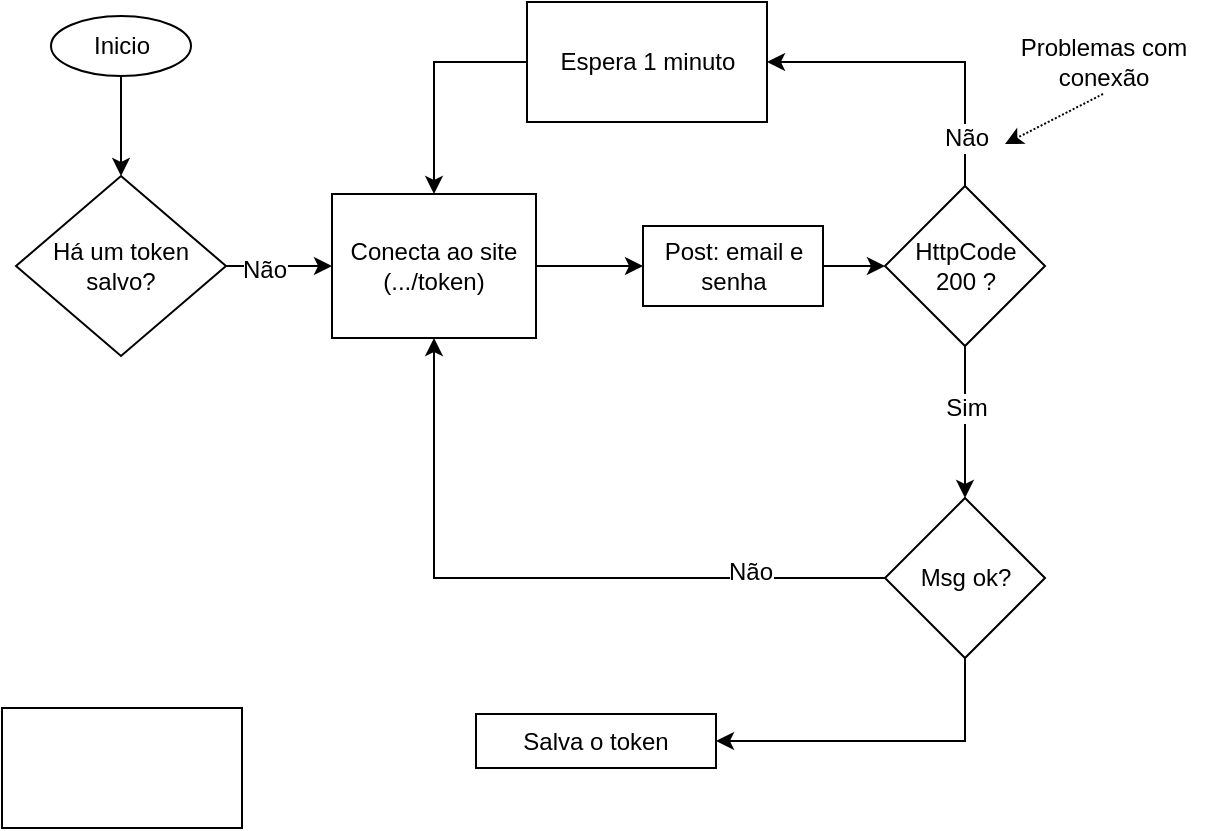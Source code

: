 <mxfile version="11.1.4" type="github"><diagram id="3QDEjppIZrSDBk6twhdU" name="Página-1"><mxGraphModel dx="723" dy="388" grid="1" gridSize="9" guides="1" tooltips="1" connect="1" arrows="1" fold="1" page="0" pageScale="1" pageWidth="827" pageHeight="1169" math="0" shadow="0"><root><mxCell id="0"/><mxCell id="1" parent="0"/><mxCell id="GkYTLWhOu5gDcI8_wlw5-1" style="edgeStyle=orthogonalEdgeStyle;rounded=0;orthogonalLoop=1;jettySize=auto;html=1;exitX=0.5;exitY=1;exitDx=0;exitDy=0;entryX=0.5;entryY=0;entryDx=0;entryDy=0;" parent="1" source="GkYTLWhOu5gDcI8_wlw5-2" target="GkYTLWhOu5gDcI8_wlw5-5" edge="1"><mxGeometry relative="1" as="geometry"/></mxCell><mxCell id="GkYTLWhOu5gDcI8_wlw5-2" value="Inicio" style="ellipse;whiteSpace=wrap;html=1;" parent="1" vertex="1"><mxGeometry x="57.5" y="47" width="70" height="30" as="geometry"/></mxCell><mxCell id="GkYTLWhOu5gDcI8_wlw5-3" style="edgeStyle=orthogonalEdgeStyle;rounded=0;orthogonalLoop=1;jettySize=auto;html=1;entryX=0;entryY=0.5;entryDx=0;entryDy=0;" parent="1" source="GkYTLWhOu5gDcI8_wlw5-5" target="GkYTLWhOu5gDcI8_wlw5-7" edge="1"><mxGeometry relative="1" as="geometry"><mxPoint x="229.5" y="172" as="targetPoint"/></mxGeometry></mxCell><mxCell id="GkYTLWhOu5gDcI8_wlw5-4" value="Não" style="text;html=1;resizable=0;points=[];align=center;verticalAlign=middle;labelBackgroundColor=#ffffff;" parent="GkYTLWhOu5gDcI8_wlw5-3" vertex="1" connectable="0"><mxGeometry x="-0.285" y="-2" relative="1" as="geometry"><mxPoint as="offset"/></mxGeometry></mxCell><mxCell id="GkYTLWhOu5gDcI8_wlw5-5" value="&lt;div&gt;Há um token&lt;/div&gt;&lt;div&gt;salvo?&lt;br&gt;&lt;/div&gt;" style="rhombus;whiteSpace=wrap;html=1;" parent="1" vertex="1"><mxGeometry x="40" y="127" width="105" height="90" as="geometry"/></mxCell><mxCell id="GkYTLWhOu5gDcI8_wlw5-6" style="edgeStyle=orthogonalEdgeStyle;rounded=0;orthogonalLoop=1;jettySize=auto;html=1;exitX=1;exitY=0.5;exitDx=0;exitDy=0;entryX=0;entryY=0.5;entryDx=0;entryDy=0;" parent="1" source="GkYTLWhOu5gDcI8_wlw5-7" target="GkYTLWhOu5gDcI8_wlw5-9" edge="1"><mxGeometry relative="1" as="geometry"><mxPoint x="342.595" y="172.143" as="targetPoint"/></mxGeometry></mxCell><mxCell id="GkYTLWhOu5gDcI8_wlw5-7" value="&lt;div&gt;Conecta ao site&lt;/div&gt;&lt;div&gt;(.../token)&lt;/div&gt;" style="rounded=0;whiteSpace=wrap;html=1;" parent="1" vertex="1"><mxGeometry x="198" y="136.0" width="102" height="72" as="geometry"/></mxCell><mxCell id="GkYTLWhOu5gDcI8_wlw5-8" style="edgeStyle=orthogonalEdgeStyle;rounded=0;orthogonalLoop=1;jettySize=auto;html=1;" parent="1" source="GkYTLWhOu5gDcI8_wlw5-9" target="GkYTLWhOu5gDcI8_wlw5-12" edge="1"><mxGeometry relative="1" as="geometry"/></mxCell><mxCell id="GkYTLWhOu5gDcI8_wlw5-9" value="Post: email e senha" style="rounded=0;whiteSpace=wrap;html=1;" parent="1" vertex="1"><mxGeometry x="353.5" y="152" width="90" height="40" as="geometry"/></mxCell><mxCell id="GkYTLWhOu5gDcI8_wlw5-10" style="edgeStyle=orthogonalEdgeStyle;rounded=0;orthogonalLoop=1;jettySize=auto;html=1;entryX=1;entryY=0.5;entryDx=0;entryDy=0;exitX=0.5;exitY=0;exitDx=0;exitDy=0;" parent="1" source="GkYTLWhOu5gDcI8_wlw5-12" target="GkYTLWhOu5gDcI8_wlw5-14" edge="1"><mxGeometry relative="1" as="geometry"><mxPoint x="522.976" y="103" as="targetPoint"/></mxGeometry></mxCell><mxCell id="GkYTLWhOu5gDcI8_wlw5-11" value="Não" style="text;html=1;resizable=0;points=[];align=center;verticalAlign=middle;labelBackgroundColor=#ffffff;" parent="GkYTLWhOu5gDcI8_wlw5-10" vertex="1" connectable="0"><mxGeometry x="-0.693" relative="1" as="geometry"><mxPoint as="offset"/></mxGeometry></mxCell><mxCell id="qQGfuJk8YsmE_weDZypb-2" style="edgeStyle=orthogonalEdgeStyle;rounded=0;orthogonalLoop=1;jettySize=auto;html=1;entryX=0.5;entryY=0;entryDx=0;entryDy=0;exitX=0.5;exitY=1;exitDx=0;exitDy=0;" edge="1" parent="1" source="GkYTLWhOu5gDcI8_wlw5-12" target="qQGfuJk8YsmE_weDZypb-3"><mxGeometry relative="1" as="geometry"><mxPoint x="515" y="280" as="targetPoint"/><Array as="points"/></mxGeometry></mxCell><mxCell id="qQGfuJk8YsmE_weDZypb-4" value="Sim" style="text;html=1;resizable=0;points=[];align=center;verticalAlign=middle;labelBackgroundColor=#ffffff;" vertex="1" connectable="0" parent="qQGfuJk8YsmE_weDZypb-2"><mxGeometry x="-0.654" y="1" relative="1" as="geometry"><mxPoint x="-0.5" y="18" as="offset"/></mxGeometry></mxCell><mxCell id="GkYTLWhOu5gDcI8_wlw5-12" value="&lt;div&gt;HttpCode&lt;/div&gt;&lt;div&gt;200 ?&lt;br&gt;&lt;/div&gt;" style="rhombus;whiteSpace=wrap;html=1;" parent="1" vertex="1"><mxGeometry x="474.5" y="132" width="80" height="80" as="geometry"/></mxCell><mxCell id="GkYTLWhOu5gDcI8_wlw5-13" style="edgeStyle=orthogonalEdgeStyle;rounded=0;orthogonalLoop=1;jettySize=auto;html=1;entryX=0.5;entryY=0;entryDx=0;entryDy=0;exitX=0;exitY=0.5;exitDx=0;exitDy=0;" parent="1" source="GkYTLWhOu5gDcI8_wlw5-14" target="GkYTLWhOu5gDcI8_wlw5-7" edge="1"><mxGeometry relative="1" as="geometry"/></mxCell><mxCell id="GkYTLWhOu5gDcI8_wlw5-14" value="Espera 1 minuto" style="rounded=0;whiteSpace=wrap;html=1;" parent="1" vertex="1"><mxGeometry x="295.5" y="40" width="120" height="60" as="geometry"/></mxCell><mxCell id="GkYTLWhOu5gDcI8_wlw5-15" value="Problemas com conexão" style="text;html=1;strokeColor=none;fillColor=none;align=center;verticalAlign=middle;whiteSpace=wrap;rounded=0;" parent="1" vertex="1"><mxGeometry x="533.5" y="53" width="100" height="33" as="geometry"/></mxCell><mxCell id="GkYTLWhOu5gDcI8_wlw5-16" value="" style="endArrow=classic;html=1;exitX=0.5;exitY=1;exitDx=0;exitDy=0;dashed=1;dashPattern=1 1;" parent="1" source="GkYTLWhOu5gDcI8_wlw5-15" edge="1"><mxGeometry width="50" height="50" relative="1" as="geometry"><mxPoint x="227.5" y="272" as="sourcePoint"/><mxPoint x="534.5" y="111" as="targetPoint"/></mxGeometry></mxCell><mxCell id="qQGfuJk8YsmE_weDZypb-5" style="edgeStyle=orthogonalEdgeStyle;rounded=0;orthogonalLoop=1;jettySize=auto;html=1;entryX=0.5;entryY=1;entryDx=0;entryDy=0;" edge="1" parent="1" source="qQGfuJk8YsmE_weDZypb-3" target="GkYTLWhOu5gDcI8_wlw5-7"><mxGeometry relative="1" as="geometry"/></mxCell><mxCell id="qQGfuJk8YsmE_weDZypb-6" value="Não" style="text;html=1;resizable=0;points=[];align=center;verticalAlign=middle;labelBackgroundColor=#ffffff;" vertex="1" connectable="0" parent="qQGfuJk8YsmE_weDZypb-5"><mxGeometry x="-0.607" y="-3" relative="1" as="geometry"><mxPoint as="offset"/></mxGeometry></mxCell><mxCell id="qQGfuJk8YsmE_weDZypb-8" style="edgeStyle=orthogonalEdgeStyle;rounded=0;orthogonalLoop=1;jettySize=auto;html=1;entryX=1;entryY=0.5;entryDx=0;entryDy=0;exitX=0.5;exitY=1;exitDx=0;exitDy=0;" edge="1" parent="1" source="qQGfuJk8YsmE_weDZypb-3" target="qQGfuJk8YsmE_weDZypb-7"><mxGeometry relative="1" as="geometry"/></mxCell><mxCell id="qQGfuJk8YsmE_weDZypb-3" value="Msg ok?" style="rhombus;whiteSpace=wrap;html=1;" vertex="1" parent="1"><mxGeometry x="474.5" y="288" width="80" height="80" as="geometry"/></mxCell><mxCell id="qQGfuJk8YsmE_weDZypb-7" value="Salva o token" style="rounded=0;whiteSpace=wrap;html=1;" vertex="1" parent="1"><mxGeometry x="270" y="396" width="120" height="27" as="geometry"/></mxCell><mxCell id="qQGfuJk8YsmE_weDZypb-10" value="" style="rounded=0;whiteSpace=wrap;html=1;" vertex="1" parent="1"><mxGeometry x="33" y="393" width="120" height="60" as="geometry"/></mxCell></root></mxGraphModel></diagram></mxfile>